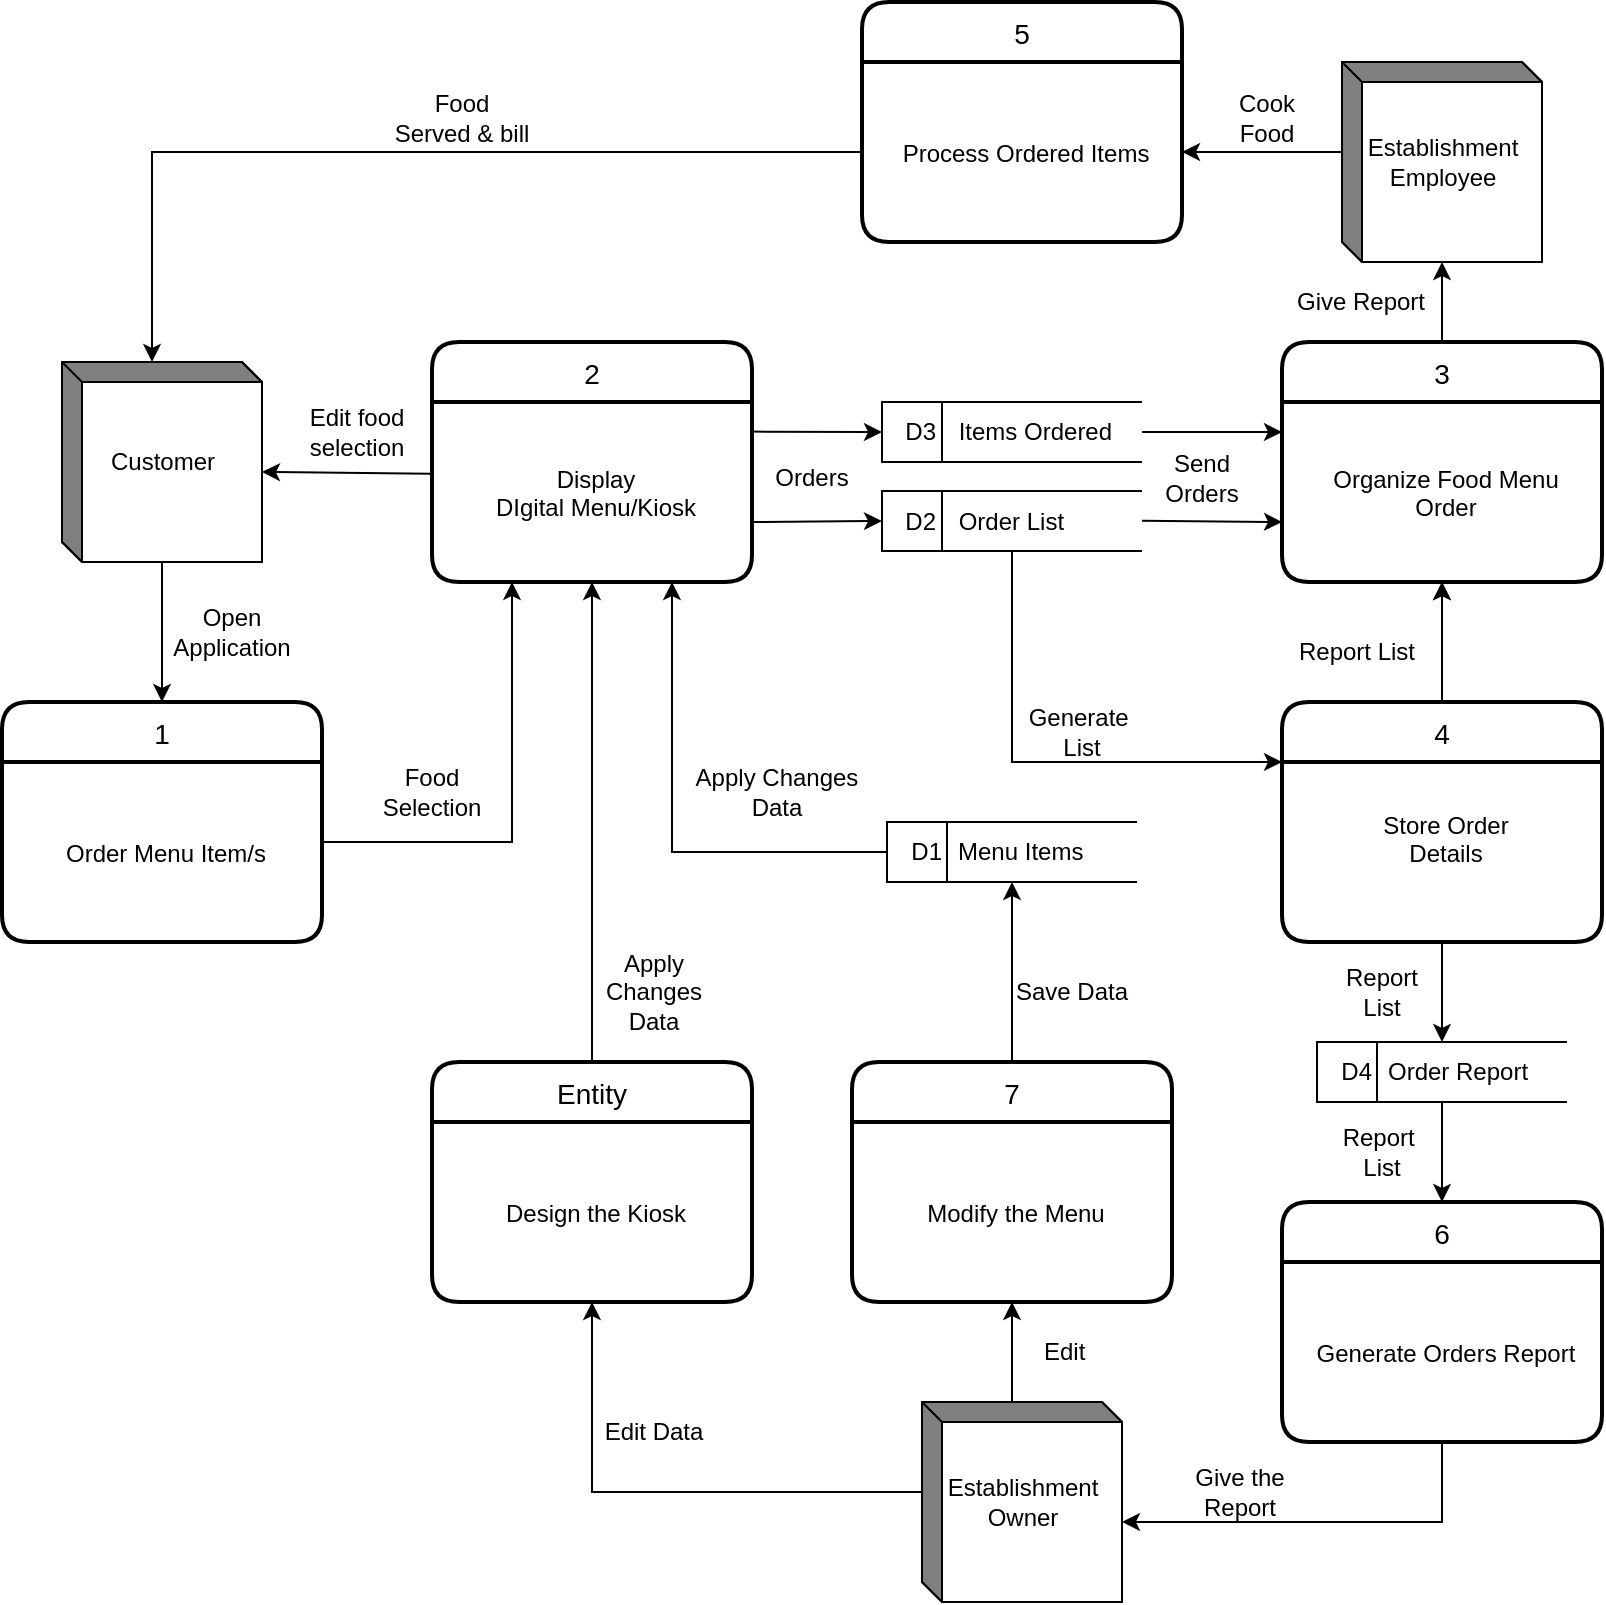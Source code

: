<mxfile>
    <diagram id="1kJPO2-3kFESwUundqsV" name="Page-1">
        <mxGraphModel dx="951" dy="691" grid="1" gridSize="10" guides="1" tooltips="1" connect="1" arrows="1" fold="1" page="1" pageScale="1" pageWidth="850" pageHeight="1100" math="0" shadow="0">
            <root>
                <mxCell id="0"/>
                <mxCell id="1" parent="0"/>
                <mxCell id="2" value="Customer" style="html=1;dashed=0;whitespace=wrap;shape=mxgraph.dfd.externalEntity" parent="1" vertex="1">
                    <mxGeometry x="55" y="310" width="100" height="100" as="geometry"/>
                </mxCell>
                <mxCell id="4" value="Establishment &lt;br&gt;Employee" style="html=1;dashed=0;whitespace=wrap;shape=mxgraph.dfd.externalEntity" parent="1" vertex="1">
                    <mxGeometry x="695" y="160" width="100" height="100" as="geometry"/>
                </mxCell>
                <mxCell id="5" value="Establishment&lt;br&gt;Owner" style="html=1;dashed=0;whitespace=wrap;shape=mxgraph.dfd.externalEntity" parent="1" vertex="1">
                    <mxGeometry x="485" y="830" width="100" height="100" as="geometry"/>
                </mxCell>
                <mxCell id="7" value="2" style="swimlane;childLayout=stackLayout;horizontal=1;startSize=30;horizontalStack=0;rounded=1;fontSize=14;fontStyle=0;strokeWidth=2;resizeParent=0;resizeLast=1;shadow=0;dashed=0;align=center;" parent="1" vertex="1">
                    <mxGeometry x="240" y="300" width="160" height="120" as="geometry"/>
                </mxCell>
                <mxCell id="8" value="Display&#10;DIgital Menu/Kiosk" style="align=center;strokeColor=none;fillColor=none;spacingLeft=4;fontSize=12;verticalAlign=middle;resizable=0;rotatable=0;part=1;" parent="7" vertex="1">
                    <mxGeometry y="30" width="160" height="90" as="geometry"/>
                </mxCell>
                <mxCell id="10" value="" style="endArrow=none;html=1;exitX=0;exitY=0;exitDx=100;exitDy=55;exitPerimeter=0;fontStyle=0;startArrow=classic;startFill=1;endFill=0;entryX=-0.005;entryY=0.398;entryDx=0;entryDy=0;entryPerimeter=0;" parent="1" source="2" target="8" edge="1">
                    <mxGeometry width="50" height="50" relative="1" as="geometry">
                        <mxPoint x="124.4" y="380.5" as="sourcePoint"/>
                        <mxPoint x="225" y="380" as="targetPoint"/>
                    </mxGeometry>
                </mxCell>
                <mxCell id="11" value="&lt;span style=&quot;white-space: pre;&quot;&gt;&amp;nbsp; D1&lt;span style=&quot;white-space: pre;&quot;&gt;&#9;&lt;/span&gt; Menu Items&#9;&lt;/span&gt;&amp;nbsp;" style="html=1;dashed=0;whitespace=wrap;shape=mxgraph.dfd.dataStoreID;align=left;spacingLeft=3;points=[[0,0],[0.5,0],[1,0],[0,0.5],[1,0.5],[0,1],[0.5,1],[1,1]];" parent="1" vertex="1">
                    <mxGeometry x="467.5" y="540" width="125" height="30" as="geometry"/>
                </mxCell>
                <mxCell id="13" value="" style="endArrow=classic;html=1;entryX=0.75;entryY=1;entryDx=0;entryDy=0;fontStyle=0;exitX=0;exitY=0.5;exitDx=0;exitDy=0;rounded=0;" parent="1" source="11" target="8" edge="1">
                    <mxGeometry width="50" height="50" relative="1" as="geometry">
                        <mxPoint x="325" y="210" as="sourcePoint"/>
                        <mxPoint x="319.6" y="260" as="targetPoint"/>
                        <Array as="points">
                            <mxPoint x="360" y="555"/>
                        </Array>
                    </mxGeometry>
                </mxCell>
                <mxCell id="21" value="&lt;span style=&quot;white-space: pre;&quot;&gt;&amp;nbsp; D3&lt;span style=&quot;white-space: pre;&quot;&gt;&#9;&lt;/span&gt;  Items Ordered&lt;/span&gt;" style="html=1;dashed=0;whitespace=wrap;shape=mxgraph.dfd.dataStoreID;align=left;spacingLeft=3;points=[[0,0],[0.5,0],[1,0],[0,0.5],[1,0.5],[0,1],[0.5,1],[1,1]];" parent="1" vertex="1">
                    <mxGeometry x="465" y="330" width="130" height="30" as="geometry"/>
                </mxCell>
                <mxCell id="22" value="&lt;span style=&quot;white-space: pre;&quot;&gt;&amp;nbsp; D2&lt;span style=&quot;white-space: pre;&quot;&gt;&#9;&lt;/span&gt;  Order List&lt;/span&gt;" style="html=1;dashed=0;whitespace=wrap;shape=mxgraph.dfd.dataStoreID;align=left;spacingLeft=3;points=[[0,0],[0.5,0],[1,0],[0,0.5],[1,0.5],[0,1],[0.5,1],[1,1]];" parent="1" vertex="1">
                    <mxGeometry x="465" y="374.5" width="130" height="30" as="geometry"/>
                </mxCell>
                <mxCell id="24" value="" style="endArrow=classic;html=1;rounded=0;entryX=0;entryY=0.5;entryDx=0;entryDy=0;" parent="1" target="22" edge="1">
                    <mxGeometry width="50" height="50" relative="1" as="geometry">
                        <mxPoint x="400" y="390" as="sourcePoint"/>
                        <mxPoint x="490" y="390" as="targetPoint"/>
                    </mxGeometry>
                </mxCell>
                <mxCell id="25" value="" style="endArrow=classic;html=1;rounded=0;entryX=0;entryY=0.5;entryDx=0;entryDy=0;" parent="1" target="21" edge="1">
                    <mxGeometry width="50" height="50" relative="1" as="geometry">
                        <mxPoint x="400.0" y="344.8" as="sourcePoint"/>
                        <mxPoint x="500.0" y="344.8" as="targetPoint"/>
                    </mxGeometry>
                </mxCell>
                <mxCell id="26" value="3" style="swimlane;childLayout=stackLayout;horizontal=1;startSize=30;horizontalStack=0;rounded=1;fontSize=14;fontStyle=0;strokeWidth=2;resizeParent=0;resizeLast=1;shadow=0;dashed=0;align=center;" parent="1" vertex="1">
                    <mxGeometry x="665" y="300" width="160" height="120" as="geometry"/>
                </mxCell>
                <mxCell id="27" value="Organize Food Menu&#10;Order" style="align=center;strokeColor=none;fillColor=none;spacingLeft=4;fontSize=12;verticalAlign=middle;resizable=0;rotatable=0;part=1;" parent="26" vertex="1">
                    <mxGeometry y="30" width="160" height="90" as="geometry"/>
                </mxCell>
                <mxCell id="29" value="" style="endArrow=classic;html=1;rounded=0;exitX=1;exitY=0.5;exitDx=0;exitDy=0;entryX=0;entryY=0.167;entryDx=0;entryDy=0;entryPerimeter=0;" parent="1" source="21" target="27" edge="1">
                    <mxGeometry width="50" height="50" relative="1" as="geometry">
                        <mxPoint x="655" y="340" as="sourcePoint"/>
                        <mxPoint x="705" y="290" as="targetPoint"/>
                    </mxGeometry>
                </mxCell>
                <mxCell id="30" value="" style="endArrow=classic;html=1;rounded=0;exitX=1;exitY=0.5;exitDx=0;exitDy=0;" parent="1" edge="1">
                    <mxGeometry width="50" height="50" relative="1" as="geometry">
                        <mxPoint x="595" y="389.36" as="sourcePoint"/>
                        <mxPoint x="665" y="390" as="targetPoint"/>
                    </mxGeometry>
                </mxCell>
                <mxCell id="31" value="" style="endArrow=classic;html=1;exitX=0.5;exitY=0;exitDx=0;exitDy=0;rounded=0;" parent="1" source="26" edge="1">
                    <mxGeometry width="50" height="50" relative="1" as="geometry">
                        <mxPoint x="745.0" y="260" as="sourcePoint"/>
                        <mxPoint x="745" y="260" as="targetPoint"/>
                        <Array as="points"/>
                    </mxGeometry>
                </mxCell>
                <mxCell id="32" value="5" style="swimlane;childLayout=stackLayout;horizontal=1;startSize=30;horizontalStack=0;rounded=1;fontSize=14;fontStyle=0;strokeWidth=2;resizeParent=0;resizeLast=1;shadow=0;dashed=0;align=center;" parent="1" vertex="1">
                    <mxGeometry x="455" y="130" width="160" height="120" as="geometry"/>
                </mxCell>
                <mxCell id="33" value="Process Ordered Items" style="align=center;strokeColor=none;fillColor=none;spacingLeft=4;fontSize=12;verticalAlign=middle;resizable=0;rotatable=0;part=1;" parent="32" vertex="1">
                    <mxGeometry y="30" width="160" height="90" as="geometry"/>
                </mxCell>
                <mxCell id="34" value="" style="endArrow=classic;html=1;rounded=0;entryX=1;entryY=0.5;entryDx=0;entryDy=0;exitX=0;exitY=0;exitDx=0;exitDy=45;exitPerimeter=0;" parent="1" source="4" target="33" edge="1">
                    <mxGeometry width="50" height="50" relative="1" as="geometry">
                        <mxPoint x="625" y="270" as="sourcePoint"/>
                        <mxPoint x="675" y="220" as="targetPoint"/>
                    </mxGeometry>
                </mxCell>
                <mxCell id="35" value="" style="endArrow=classic;html=1;rounded=0;exitX=0;exitY=0.5;exitDx=0;exitDy=0;entryX=0;entryY=0;entryDx=45;entryDy=0;entryPerimeter=0;" parent="1" source="33" target="2" edge="1">
                    <mxGeometry width="50" height="50" relative="1" as="geometry">
                        <mxPoint x="375" y="150" as="sourcePoint"/>
                        <mxPoint x="245" y="150" as="targetPoint"/>
                        <Array as="points">
                            <mxPoint x="100" y="205"/>
                        </Array>
                    </mxGeometry>
                </mxCell>
                <mxCell id="15" value="1" style="swimlane;childLayout=stackLayout;horizontal=1;startSize=30;horizontalStack=0;rounded=1;fontSize=14;fontStyle=0;strokeWidth=2;resizeParent=0;resizeLast=1;shadow=0;dashed=0;align=center;" parent="1" vertex="1">
                    <mxGeometry x="25" y="480" width="160" height="120" as="geometry"/>
                </mxCell>
                <mxCell id="16" value="Order Menu Item/s" style="align=center;strokeColor=none;fillColor=none;spacingLeft=4;fontSize=12;verticalAlign=middle;resizable=0;rotatable=0;part=1;" parent="15" vertex="1">
                    <mxGeometry y="30" width="160" height="90" as="geometry"/>
                </mxCell>
                <mxCell id="37" value="" style="endArrow=classic;html=1;rounded=0;exitX=0.5;exitY=1;exitDx=0;exitDy=0;exitPerimeter=0;entryX=0.5;entryY=0;entryDx=0;entryDy=0;" parent="1" source="2" target="15" edge="1">
                    <mxGeometry width="50" height="50" relative="1" as="geometry">
                        <mxPoint x="135" y="490" as="sourcePoint"/>
                        <mxPoint x="185" y="440" as="targetPoint"/>
                    </mxGeometry>
                </mxCell>
                <mxCell id="38" value="" style="endArrow=classic;html=1;rounded=0;entryX=0.25;entryY=1;entryDx=0;entryDy=0;" parent="1" target="8" edge="1">
                    <mxGeometry width="50" height="50" relative="1" as="geometry">
                        <mxPoint x="185" y="550" as="sourcePoint"/>
                        <mxPoint x="235" y="500" as="targetPoint"/>
                        <Array as="points">
                            <mxPoint x="280" y="550"/>
                        </Array>
                    </mxGeometry>
                </mxCell>
                <mxCell id="39" value="7" style="swimlane;childLayout=stackLayout;horizontal=1;startSize=30;horizontalStack=0;rounded=1;fontSize=14;fontStyle=0;strokeWidth=2;resizeParent=0;resizeLast=1;shadow=0;dashed=0;align=center;" parent="1" vertex="1">
                    <mxGeometry x="450" y="660" width="160" height="120" as="geometry"/>
                </mxCell>
                <mxCell id="40" value="Modify the Menu" style="align=center;strokeColor=none;fillColor=none;spacingLeft=4;fontSize=12;verticalAlign=middle;resizable=0;rotatable=0;part=1;" parent="39" vertex="1">
                    <mxGeometry y="30" width="160" height="90" as="geometry"/>
                </mxCell>
                <mxCell id="41" value="" style="endArrow=classic;html=1;entryX=0.5;entryY=1;entryDx=0;entryDy=0;exitX=0;exitY=0;exitDx=45;exitDy=0;exitPerimeter=0;" parent="1" source="5" target="40" edge="1">
                    <mxGeometry width="50" height="50" relative="1" as="geometry">
                        <mxPoint x="477.5" y="760" as="sourcePoint"/>
                        <mxPoint x="527.5" y="710" as="targetPoint"/>
                    </mxGeometry>
                </mxCell>
                <mxCell id="42" value="" style="endArrow=classic;html=1;entryX=0.5;entryY=1;entryDx=0;entryDy=0;" parent="1" source="39" target="11" edge="1">
                    <mxGeometry width="50" height="50" relative="1" as="geometry">
                        <mxPoint x="534.86" y="640" as="sourcePoint"/>
                        <mxPoint x="534.86" y="570" as="targetPoint"/>
                    </mxGeometry>
                </mxCell>
                <mxCell id="44" value="Entity" style="swimlane;childLayout=stackLayout;horizontal=1;startSize=30;horizontalStack=0;rounded=1;fontSize=14;fontStyle=0;strokeWidth=2;resizeParent=0;resizeLast=1;shadow=0;dashed=0;align=center;" parent="1" vertex="1">
                    <mxGeometry x="240" y="660" width="160" height="120" as="geometry"/>
                </mxCell>
                <mxCell id="45" value="Design the Kiosk" style="align=center;strokeColor=none;fillColor=none;spacingLeft=4;fontSize=12;verticalAlign=middle;resizable=0;rotatable=0;part=1;" parent="44" vertex="1">
                    <mxGeometry y="30" width="160" height="90" as="geometry"/>
                </mxCell>
                <mxCell id="47" value="" style="endArrow=classic;html=1;entryX=0.5;entryY=1;entryDx=0;entryDy=0;exitX=0.5;exitY=0;exitDx=0;exitDy=0;" parent="1" source="44" target="8" edge="1">
                    <mxGeometry width="50" height="50" relative="1" as="geometry">
                        <mxPoint x="255" y="600" as="sourcePoint"/>
                        <mxPoint x="305" y="550" as="targetPoint"/>
                    </mxGeometry>
                </mxCell>
                <mxCell id="48" value="" style="endArrow=classic;html=1;exitX=0;exitY=0;exitDx=0;exitDy=45;exitPerimeter=0;entryX=0.5;entryY=1;entryDx=0;entryDy=0;rounded=0;" parent="1" source="5" edge="1" target="45">
                    <mxGeometry width="50" height="50" relative="1" as="geometry">
                        <mxPoint x="484.2" y="868.02" as="sourcePoint"/>
                        <mxPoint x="314.72" y="749.98" as="targetPoint"/>
                        <Array as="points">
                            <mxPoint x="320" y="875"/>
                        </Array>
                    </mxGeometry>
                </mxCell>
                <mxCell id="60" value="" style="edgeStyle=none;html=1;" edge="1" parent="1" source="49" target="27">
                    <mxGeometry relative="1" as="geometry"/>
                </mxCell>
                <mxCell id="49" value="4" style="swimlane;childLayout=stackLayout;horizontal=1;startSize=30;horizontalStack=0;rounded=1;fontSize=14;fontStyle=0;strokeWidth=2;resizeParent=0;resizeLast=1;shadow=0;dashed=0;align=center;" parent="1" vertex="1">
                    <mxGeometry x="665" y="480" width="160" height="120" as="geometry"/>
                </mxCell>
                <mxCell id="50" value="Store Order&#10;Details&#10;" style="align=center;strokeColor=none;fillColor=none;spacingLeft=4;fontSize=12;verticalAlign=middle;resizable=0;rotatable=0;part=1;" parent="49" vertex="1">
                    <mxGeometry y="30" width="160" height="90" as="geometry"/>
                </mxCell>
                <mxCell id="51" value="" style="endArrow=classic;html=1;exitX=0.5;exitY=1;exitDx=0;exitDy=0;entryX=0;entryY=0;entryDx=0;entryDy=0;rounded=0;" parent="1" source="22" target="50" edge="1">
                    <mxGeometry width="50" height="50" relative="1" as="geometry">
                        <mxPoint x="515" y="470" as="sourcePoint"/>
                        <mxPoint x="585" y="500" as="targetPoint"/>
                        <Array as="points">
                            <mxPoint x="530" y="510"/>
                        </Array>
                    </mxGeometry>
                </mxCell>
                <mxCell id="52" value="&lt;span style=&quot;white-space: pre;&quot;&gt;&amp;nbsp; D4&lt;span style=&quot;white-space: pre;&quot;&gt;&#9;&lt;/span&gt; Order Report&#9;&lt;/span&gt;&amp;nbsp;" style="html=1;dashed=0;whitespace=wrap;shape=mxgraph.dfd.dataStoreID;align=left;spacingLeft=3;points=[[0,0],[0.5,0],[1,0],[0,0.5],[1,0.5],[0,1],[0.5,1],[1,1]];" parent="1" vertex="1">
                    <mxGeometry x="682.5" y="650" width="125" height="30" as="geometry"/>
                </mxCell>
                <mxCell id="53" value="" style="endArrow=classic;html=1;rounded=0;entryX=0.5;entryY=0;entryDx=0;entryDy=0;exitX=0.5;exitY=1;exitDx=0;exitDy=0;" parent="1" source="50" target="52" edge="1">
                    <mxGeometry width="50" height="50" relative="1" as="geometry">
                        <mxPoint x="655" y="630" as="sourcePoint"/>
                        <mxPoint x="705" y="580" as="targetPoint"/>
                    </mxGeometry>
                </mxCell>
                <mxCell id="54" value="6" style="swimlane;childLayout=stackLayout;horizontal=1;startSize=30;horizontalStack=0;rounded=1;fontSize=14;fontStyle=0;strokeWidth=2;resizeParent=0;resizeLast=1;shadow=0;dashed=0;align=center;" parent="1" vertex="1">
                    <mxGeometry x="665" y="730" width="160" height="120" as="geometry"/>
                </mxCell>
                <mxCell id="55" value="Generate Orders Report" style="align=center;strokeColor=none;fillColor=none;spacingLeft=4;fontSize=12;verticalAlign=middle;resizable=0;rotatable=0;part=1;" parent="54" vertex="1">
                    <mxGeometry y="30" width="160" height="90" as="geometry"/>
                </mxCell>
                <mxCell id="56" value="" style="endArrow=classic;html=1;rounded=0;exitX=0.5;exitY=1;exitDx=0;exitDy=0;entryX=0.5;entryY=0;entryDx=0;entryDy=0;" parent="1" source="52" target="54" edge="1">
                    <mxGeometry width="50" height="50" relative="1" as="geometry">
                        <mxPoint x="757.5" y="690" as="sourcePoint"/>
                        <mxPoint x="807.5" y="640" as="targetPoint"/>
                    </mxGeometry>
                </mxCell>
                <mxCell id="57" value="" style="endArrow=classic;html=1;rounded=0;exitX=0.5;exitY=1;exitDx=0;exitDy=0;entryX=1;entryY=0.6;entryDx=0;entryDy=0;entryPerimeter=0;" parent="1" source="55" target="5" edge="1">
                    <mxGeometry width="50" height="50" relative="1" as="geometry">
                        <mxPoint x="632.5" y="900" as="sourcePoint"/>
                        <mxPoint x="682.5" y="850" as="targetPoint"/>
                        <Array as="points">
                            <mxPoint x="745" y="890"/>
                        </Array>
                    </mxGeometry>
                </mxCell>
                <mxCell id="58" value="" style="edgeStyle=none;rounded=0;html=1;exitX=0.5;exitY=0;exitDx=0;exitDy=0;" parent="1" source="49" target="27" edge="1">
                    <mxGeometry relative="1" as="geometry"/>
                </mxCell>
                <mxCell id="59" value="Food Served &amp;amp; bill" style="text;html=1;strokeColor=none;fillColor=none;align=center;verticalAlign=middle;whiteSpace=wrap;rounded=0;" vertex="1" parent="1">
                    <mxGeometry x="220" y="173" width="70" height="30" as="geometry"/>
                </mxCell>
                <mxCell id="62" value="Edit Data" style="text;html=1;strokeColor=none;fillColor=none;align=center;verticalAlign=middle;whiteSpace=wrap;rounded=0;" vertex="1" parent="1">
                    <mxGeometry x="316" y="830" width="70" height="30" as="geometry"/>
                </mxCell>
                <mxCell id="63" value="Edit&amp;nbsp;" style="text;html=1;strokeColor=none;fillColor=none;align=center;verticalAlign=middle;whiteSpace=wrap;rounded=0;" vertex="1" parent="1">
                    <mxGeometry x="522.5" y="790" width="70" height="30" as="geometry"/>
                </mxCell>
                <mxCell id="64" value="Save Data" style="text;html=1;strokeColor=none;fillColor=none;align=center;verticalAlign=middle;whiteSpace=wrap;rounded=0;" vertex="1" parent="1">
                    <mxGeometry x="525" y="610" width="70" height="30" as="geometry"/>
                </mxCell>
                <mxCell id="65" value="Apply Changes Data" style="text;html=1;strokeColor=none;fillColor=none;align=center;verticalAlign=middle;whiteSpace=wrap;rounded=0;" vertex="1" parent="1">
                    <mxGeometry x="316" y="610" width="70" height="30" as="geometry"/>
                </mxCell>
                <mxCell id="66" value="Apply Changes Data" style="text;html=1;strokeColor=none;fillColor=none;align=center;verticalAlign=middle;whiteSpace=wrap;rounded=0;" vertex="1" parent="1">
                    <mxGeometry x="360" y="510" width="105" height="30" as="geometry"/>
                </mxCell>
                <mxCell id="68" value="Food Selection" style="text;html=1;strokeColor=none;fillColor=none;align=center;verticalAlign=middle;whiteSpace=wrap;rounded=0;" vertex="1" parent="1">
                    <mxGeometry x="200" y="510" width="80" height="30" as="geometry"/>
                </mxCell>
                <mxCell id="69" value="Orders" style="text;html=1;strokeColor=none;fillColor=none;align=center;verticalAlign=middle;whiteSpace=wrap;rounded=0;" vertex="1" parent="1">
                    <mxGeometry x="405" y="353" width="50" height="30" as="geometry"/>
                </mxCell>
                <mxCell id="70" value="Generate&amp;nbsp; List" style="text;html=1;strokeColor=none;fillColor=none;align=center;verticalAlign=middle;whiteSpace=wrap;rounded=0;" vertex="1" parent="1">
                    <mxGeometry x="540" y="480" width="50" height="30" as="geometry"/>
                </mxCell>
                <mxCell id="71" value="Report List" style="text;html=1;strokeColor=none;fillColor=none;align=center;verticalAlign=middle;whiteSpace=wrap;rounded=0;" vertex="1" parent="1">
                    <mxGeometry x="690" y="610" width="50" height="30" as="geometry"/>
                </mxCell>
                <mxCell id="72" value="Report&amp;nbsp; List" style="text;html=1;strokeColor=none;fillColor=none;align=center;verticalAlign=middle;whiteSpace=wrap;rounded=0;" vertex="1" parent="1">
                    <mxGeometry x="690" y="690" width="50" height="30" as="geometry"/>
                </mxCell>
                <mxCell id="73" value="Give the Report" style="text;html=1;strokeColor=none;fillColor=none;align=center;verticalAlign=middle;whiteSpace=wrap;rounded=0;" vertex="1" parent="1">
                    <mxGeometry x="605" y="860" width="77.5" height="30" as="geometry"/>
                </mxCell>
                <mxCell id="75" value="Edit food selection" style="text;html=1;strokeColor=none;fillColor=none;align=center;verticalAlign=middle;whiteSpace=wrap;rounded=0;" vertex="1" parent="1">
                    <mxGeometry x="165" y="330" width="75" height="30" as="geometry"/>
                </mxCell>
                <mxCell id="77" value="Open Application" style="text;html=1;strokeColor=none;fillColor=none;align=center;verticalAlign=middle;whiteSpace=wrap;rounded=0;" vertex="1" parent="1">
                    <mxGeometry x="115" y="430" width="50" height="30" as="geometry"/>
                </mxCell>
                <mxCell id="79" value="Report List" style="text;html=1;strokeColor=none;fillColor=none;align=center;verticalAlign=middle;whiteSpace=wrap;rounded=0;" vertex="1" parent="1">
                    <mxGeometry x="650" y="440" width="105" height="30" as="geometry"/>
                </mxCell>
                <mxCell id="80" value="Send Orders" style="text;html=1;strokeColor=none;fillColor=none;align=center;verticalAlign=middle;whiteSpace=wrap;rounded=0;" vertex="1" parent="1">
                    <mxGeometry x="600" y="353" width="50" height="30" as="geometry"/>
                </mxCell>
                <mxCell id="81" value="Cook&lt;br&gt;Food" style="text;html=1;strokeColor=none;fillColor=none;align=center;verticalAlign=middle;whiteSpace=wrap;rounded=0;" vertex="1" parent="1">
                    <mxGeometry x="605" y="173" width="105" height="30" as="geometry"/>
                </mxCell>
                <mxCell id="83" value="Give Report" style="text;html=1;strokeColor=none;fillColor=none;align=center;verticalAlign=middle;whiteSpace=wrap;rounded=0;" vertex="1" parent="1">
                    <mxGeometry x="652" y="265" width="105" height="30" as="geometry"/>
                </mxCell>
            </root>
        </mxGraphModel>
    </diagram>
</mxfile>